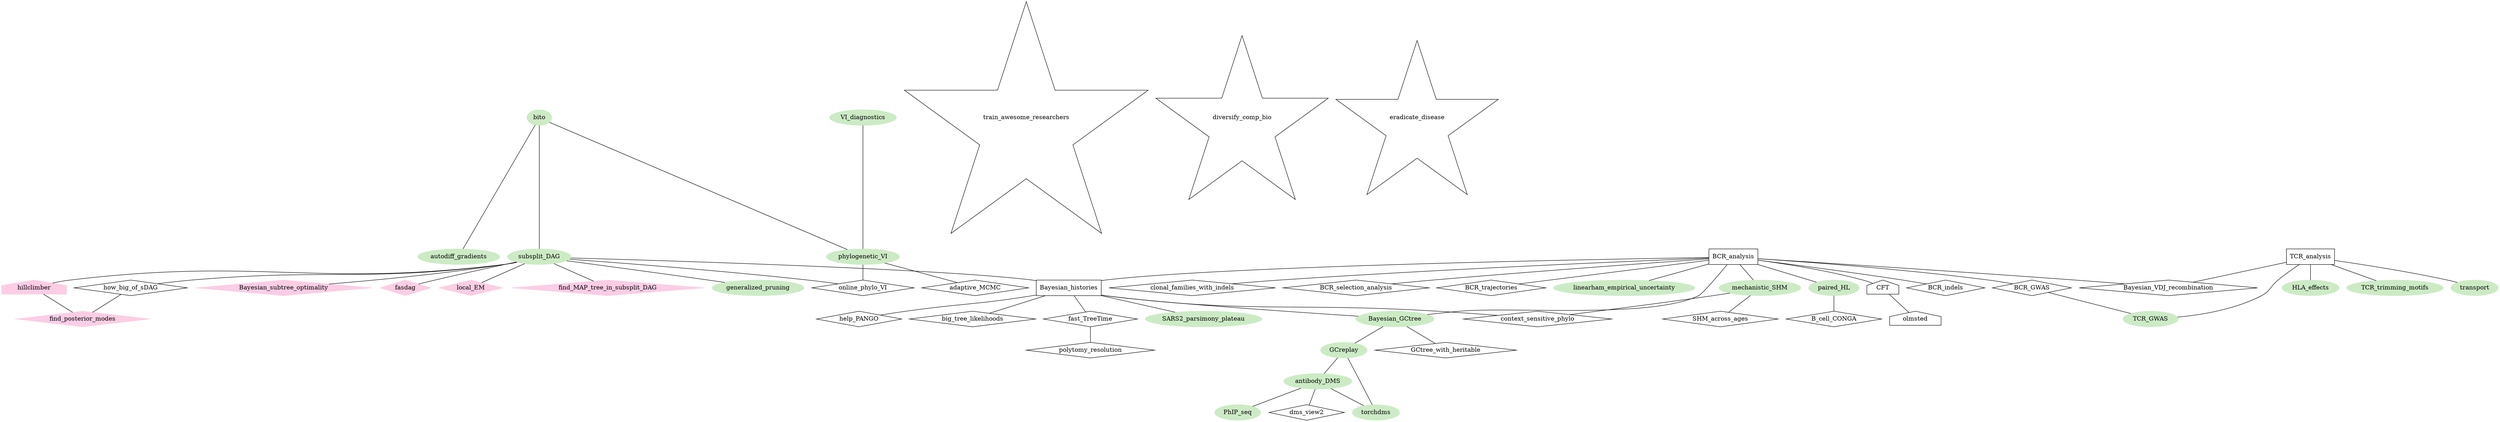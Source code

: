 graph {
    overlap=false
    node[colorscheme="set312"]

    // active
        Bayesian_GCtree                         [style="filled";color=11;tooltip="Do posterior estimation using Will's GCtree framework."]
        GCreplay                                [style="filled";color=11;tooltip="A big collaboration with the Victora and Bloom labs to understand GC maturation with replicate samples."]
        HLA_effects                             [style="filled";color=11;tooltip="Assya's project understanding the effects of HLA on repertoire."]
        PhIP_seq                                [style="filled";color=11;tooltip="Develop statistics and software tools for PhIP-seq analyses."]
        TCR_GWAS                                [style="filled";color=11;tooltip="GWAS to infer TCR-repertoire features."]
        TCR_trimming_motifs                     [style="filled";color=11;tooltip="What sequence-level features determine trimming of TCRs in VDJ recombination?"]
        bito                                    [style="filled";color=11;tooltip="Bayesian Inference of Trees via Optimization: a C++/python package"]
        autodiff_gradients                      [style="filled";color=11;tooltip="How fast is autodiff for phylogenetically-relevant gradients?"]
        generalized_pruning                     [style="filled";color=11;tooltip="Generalization of the Felsenstein pruning algorithm to the subsplit DAG."]
        linearham_empirical_uncertainty         [style="filled";color=11;tooltip="linearham is our Bayesian method for doing inference of BCR lineage evolution. If we apply it to well-known data sets from the literature, how much uncertainty is there in ancestral sequence inference?"]
        mechanistic_SHM                         [style="filled";color=11;tooltip="Design and fit mechanistically-based probabilistic models of the somatic hypermutation process."]
        paired_HL                               [style="filled";color=11;tooltip="Perform clonal family inference with paired heavy and light chain sequences."]
        phylogenetic_VI                         [style="filled";color=11;tooltip="Do variational inference of continuous parameters in phylogenetics."]
        antibody_DMS                            [style="filled";color=11;tooltip="What can we learn from deep mutational scanning on antibodies?"]
        SARS2_parsimony_plateau                 [style="filled";color=11;tooltip="Use a graph to capture the ensemble of maximally-parsimonious trees for SARS-Cov-2 data. How much uncertainty is there? How does PANGO look?"]
        subsplit_DAG                            [style="filled";color=11;tooltip="Formalize definitions of and basic lemmas for the subsplit DAG."]
        torchdms                                [style="filled";color=11;tooltip="Develop a DMS analysis package using a modern machine-learning library."]
        transport                               [style="filled";color=11;tooltip="Compare TCR repertoires via optimal transport."]
        VI_diagnostics                          [style="filled";color=11;tooltip="How will we know if VI is giving a good approximation?"]

    // ** dormant **
        CFT                                     [shape="house";tooltip="The Clonal Family Tree pipeline to do clonal family inference and then phylogenetics."]
        hillclimber                             [style="filled";color=8;shape="house";tooltip="What happens when we start ML algorithms at random starting points? What does it tell us about the phylogenetic likelihood surface?"]
        olmsted                                 [shape="house";tooltip="A visualization tool for BCR lineages."]

    // ** Future **
    // Immunology
        BCR_GWAS                                [shape="diamond";tooltip="Do a GWAS for BCR repertoire features. Can we learn about SHM too?"]
        BCR_indels                              [shape="diamond";tooltip="What sequence features lead to indels in BCR sequences?"]
        clonal_families_with_indels             [shape="diamond";tooltip="Can we do better clonal family clustering in the presence of indels?"]
        BCR_selection_analysis                  [shape="diamond";tooltip="Improve dN/dS analysis for BCR lineages, looking site-wise and per-lineage."]
        BCR_trajectories                        [shape="diamond";tooltip="Look for patterns in BCR sequence evolution. Do they fall into 'trajectories'?"]
        B_cell_CONGA                            [shape="diamond";tooltip="Adapt CONGA (https://paperpile.com/shared/w2jo9E) for BCR sequences."]
        context_sensitive_phylo                 [shape="diamond";tooltip="Develop phyogenetic methods that enable inference under context-sensitive models."]
        dms_view2                               [shape="diamond";tooltip="Develop the next version of dms-view, with abilities to compare between data sets and also show K_D inferences."]
        SHM_across_ages                         [shape="diamond";tooltip="Perform a detailed investigation of how SHM changes as people age."]
        Bayesian_VDJ_recombination              [shape="diamond";tooltip="Can we do Bayesian estimation of VDJ recombination models?"]
    // Phylogenetics
        Bayesian_subtree_optimality             [style="filled";color=8;shape="diamond";tooltip="How does the Bayesian posterior distribution of n taxa change when an n+1st taxon is added to the tree?"]
        // What is NJp? https://paperpile.com/shared/QJm8XP
        // See https://ieeexplore.ieee.org/abstract/document/8404978
        // https://paperpile.com/shared/TaDKjP
        fasdag                                  [style="filled";color=8;shape="diamond";tooltip="Develop NJ and parsimony approaches to reconstructing the sDAG."]
        find_posterior_modes                    [style="filled";color=8;shape="diamond";tooltip="Can we do something to quickly find posterior modes in the phylogenetic posterior? Can we do better than hillclimbing?"]
        help_PANGO                              [shape="diamond";tooltip="What sort of tooling would actually help PANGO do their job better?"]
        big_tree_likelihoods                    [shape="diamond";tooltip="How can we bridge the gap between parsimony and full Felsenstein likelihoods?"]
    // Phylogenetics, with hard math
        GCtree_with_heritable                   [shape="diamond";tooltip="GCtree operates under the assumption of a neutral branching process, the parameters of which do not change through the tree. Can we extend this to a process with a heritable component?"]
        local_EM                                [style="filled";color=8;shape="diamond";tooltip="Develop an EM algorithm for variational inference that uses local computation. Go Hogwild."]
        fast_TreeTime                           [shape="diamond";tooltip="Speed up ML inference of time trees."]
        find_MAP_tree_in_subsplit_DAG           [style="filled";color=8;shape="diamond";tooltip="Can we quickly find the MAP tree in the subsplit DAG?"]
        polytomy_resolution                     [shape="diamond";tooltip="Can we quickly resolve sequence-level polytomies using timing/geography?"]
    // Phylogenetics, with hard coding
        adaptive_MCMC                           [shape="diamond";tooltip="Use variational inference as a proposal distribution for MCMC."]
        how_big_of_sDAG                         [shape="diamond";tooltip="How big of a subsplit DAG is actually required to get reasonable estimates (with uncertaintly quantification) of key parameters?"]
        online_phylo_VI                         [shape="diamond";tooltip="Online (i.e. incremental) phylogenetic variational inference."]

    // ** topics **
        BCR_analysis                            [shape="rectangle"]
        Bayesian_histories                      [shape="rectangle"]
        TCR_analysis                            [shape="rectangle"]

    // ** bigger-picture **
        train_awesome_researchers               [shape="star"]
        diversify_comp_bio                      [shape="star"]
        eradicate_disease                       [shape="star"]

    // edges
    phylogenetic_VI -- adaptive_MCMC
    bito -- phylogenetic_VI
    VI_diagnostics -- phylogenetic_VI
    bito -- autodiff_gradients
    bito -- subsplit_DAG
    phylogenetic_VI -- online_phylo_VI
    subsplit_DAG -- online_phylo_VI
    subsplit_DAG -- hillclimber
    subsplit_DAG -- generalized_pruning
    subsplit_DAG -- local_EM
    subsplit_DAG -- Bayesian_histories
    subsplit_DAG -- how_big_of_sDAG
    subsplit_DAG -- Bayesian_subtree_optimality
    subsplit_DAG -- fasdag
    subsplit_DAG -- find_MAP_tree_in_subsplit_DAG
    hillclimber -- find_posterior_modes
    how_big_of_sDAG -- find_posterior_modes
    Bayesian_histories -- context_sensitive_phylo
    Bayesian_histories -- Bayesian_GCtree
    Bayesian_histories -- SARS2_parsimony_plateau
    Bayesian_histories -- help_PANGO
    Bayesian_histories -- fast_TreeTime
    Bayesian_histories -- big_tree_likelihoods
    fast_TreeTime -- polytomy_resolution
    Bayesian_GCtree -- GCreplay
    Bayesian_GCtree -- GCtree_with_heritable
    GCreplay -- torchdms
    GCreplay -- antibody_DMS
    antibody_DMS -- torchdms
    antibody_DMS -- PhIP_seq
    antibody_DMS -- dms_view2
    BCR_analysis -- BCR_selection_analysis
    BCR_analysis -- BCR_trajectories
    BCR_analysis -- BCR_indels
    BCR_analysis -- clonal_families_with_indels
    BCR_analysis -- Bayesian_histories
    BCR_analysis -- paired_HL
    BCR_analysis -- CFT
    BCR_analysis -- linearham_empirical_uncertainty
    BCR_analysis -- Bayesian_GCtree
    BCR_analysis -- Bayesian_VDJ_recombination
    CFT -- olmsted
    BCR_analysis -- mechanistic_SHM
    mechanistic_SHM -- SHM_across_ages
    BCR_analysis -- BCR_GWAS
    BCR_GWAS -- TCR_GWAS
    TCR_analysis -- TCR_GWAS
    TCR_analysis -- HLA_effects
    TCR_analysis -- transport
    TCR_analysis -- TCR_trimming_motifs
    TCR_analysis -- Bayesian_VDJ_recombination
    mechanistic_SHM -- context_sensitive_phylo
    paired_HL -- B_cell_CONGA
}
